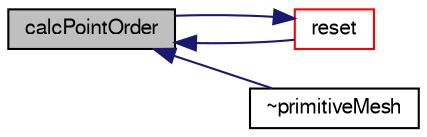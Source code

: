 digraph "calcPointOrder"
{
  bgcolor="transparent";
  edge [fontname="FreeSans",fontsize="10",labelfontname="FreeSans",labelfontsize="10"];
  node [fontname="FreeSans",fontsize="10",shape=record];
  rankdir="LR";
  Node33852 [label="calcPointOrder",height=0.2,width=0.4,color="black", fillcolor="grey75", style="filled", fontcolor="black"];
  Node33852 -> Node33853 [dir="back",color="midnightblue",fontsize="10",style="solid",fontname="FreeSans"];
  Node33853 [label="reset",height=0.2,width=0.4,color="red",URL="$a27530.html#ac903a0172c5522dec15fd571f93bee47",tooltip="Reset this primitiveMesh given the primitive array sizes. "];
  Node33853 -> Node33852 [dir="back",color="midnightblue",fontsize="10",style="solid",fontname="FreeSans"];
  Node33852 -> Node33857 [dir="back",color="midnightblue",fontsize="10",style="solid",fontname="FreeSans"];
  Node33857 [label="~primitiveMesh",height=0.2,width=0.4,color="black",URL="$a27530.html#a8a1a3deb563baa1143efdf55a9a74c19",tooltip="Destructor. "];
}

